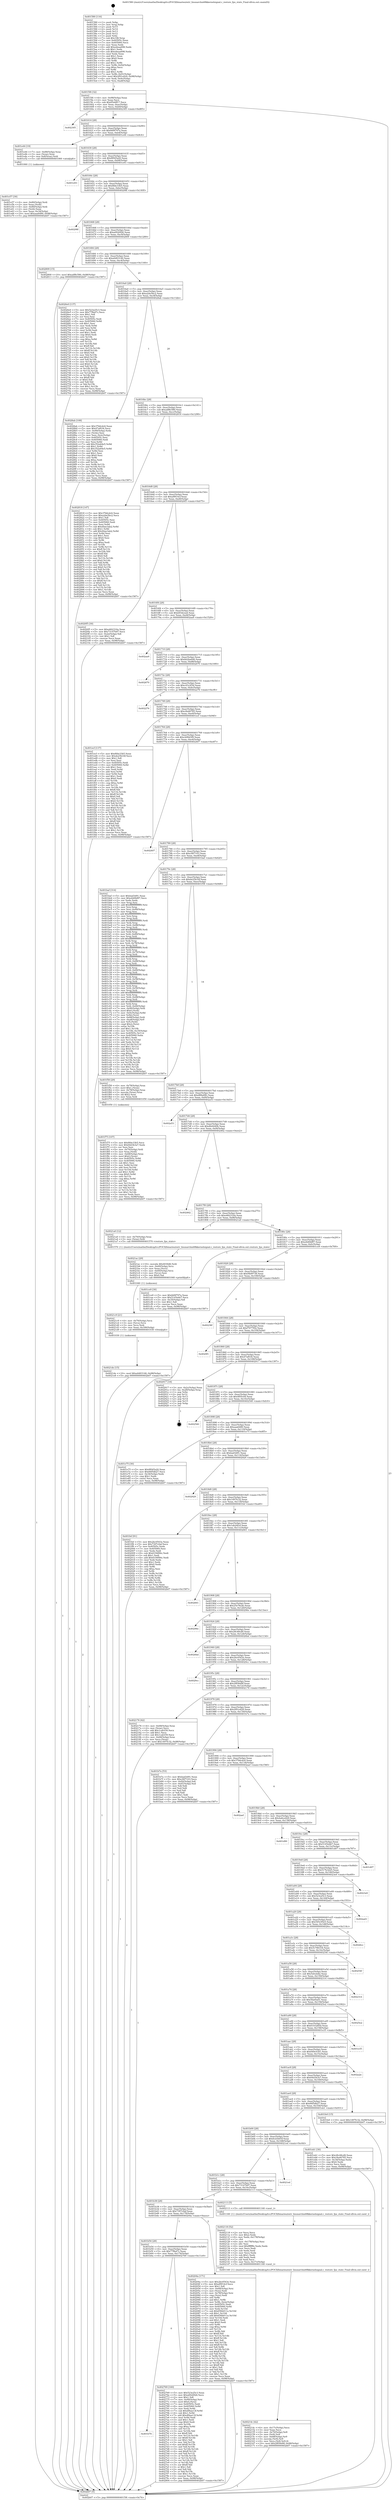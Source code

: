digraph "0x401580" {
  label = "0x401580 (/mnt/c/Users/mathe/Desktop/tcc/POCII/binaries/extr_linuxarchm68kkernelsignal.c_restore_fpu_state_Final-ollvm.out::main(0))"
  labelloc = "t"
  node[shape=record]

  Entry [label="",width=0.3,height=0.3,shape=circle,fillcolor=black,style=filled]
  "0x4015f4" [label="{
     0x4015f4 [32]\l
     | [instrs]\l
     &nbsp;&nbsp;0x4015f4 \<+6\>: mov -0x98(%rbp),%eax\l
     &nbsp;&nbsp;0x4015fa \<+2\>: mov %eax,%ecx\l
     &nbsp;&nbsp;0x4015fc \<+6\>: sub $0x85e6ff17,%ecx\l
     &nbsp;&nbsp;0x401602 \<+6\>: mov %eax,-0xac(%rbp)\l
     &nbsp;&nbsp;0x401608 \<+6\>: mov %ecx,-0xb0(%rbp)\l
     &nbsp;&nbsp;0x40160e \<+6\>: je 0000000000402305 \<main+0xd85\>\l
  }"]
  "0x402305" [label="{
     0x402305\l
  }", style=dashed]
  "0x401614" [label="{
     0x401614 [28]\l
     | [instrs]\l
     &nbsp;&nbsp;0x401614 \<+5\>: jmp 0000000000401619 \<main+0x99\>\l
     &nbsp;&nbsp;0x401619 \<+6\>: mov -0xac(%rbp),%eax\l
     &nbsp;&nbsp;0x40161f \<+5\>: sub $0x8d9f797a,%eax\l
     &nbsp;&nbsp;0x401624 \<+6\>: mov %eax,-0xb4(%rbp)\l
     &nbsp;&nbsp;0x40162a \<+6\>: je 0000000000401e44 \<main+0x8c4\>\l
  }"]
  Exit [label="",width=0.3,height=0.3,shape=circle,fillcolor=black,style=filled,peripheries=2]
  "0x401e44" [label="{
     0x401e44 [19]\l
     | [instrs]\l
     &nbsp;&nbsp;0x401e44 \<+7\>: mov -0x88(%rbp),%rax\l
     &nbsp;&nbsp;0x401e4b \<+3\>: mov (%rax),%rax\l
     &nbsp;&nbsp;0x401e4e \<+4\>: mov 0x8(%rax),%rdi\l
     &nbsp;&nbsp;0x401e52 \<+5\>: call 0000000000401060 \<atoi@plt\>\l
     | [calls]\l
     &nbsp;&nbsp;0x401060 \{1\} (unknown)\l
  }"]
  "0x401630" [label="{
     0x401630 [28]\l
     | [instrs]\l
     &nbsp;&nbsp;0x401630 \<+5\>: jmp 0000000000401635 \<main+0xb5\>\l
     &nbsp;&nbsp;0x401635 \<+6\>: mov -0xac(%rbp),%eax\l
     &nbsp;&nbsp;0x40163b \<+5\>: sub $0x8f045a20,%eax\l
     &nbsp;&nbsp;0x401640 \<+6\>: mov %eax,-0xb8(%rbp)\l
     &nbsp;&nbsp;0x401646 \<+6\>: je 0000000000401e93 \<main+0x913\>\l
  }"]
  "0x401b70" [label="{
     0x401b70\l
  }", style=dashed]
  "0x401e93" [label="{
     0x401e93\l
  }", style=dashed]
  "0x40164c" [label="{
     0x40164c [28]\l
     | [instrs]\l
     &nbsp;&nbsp;0x40164c \<+5\>: jmp 0000000000401651 \<main+0xd1\>\l
     &nbsp;&nbsp;0x401651 \<+6\>: mov -0xac(%rbp),%eax\l
     &nbsp;&nbsp;0x401657 \<+5\>: sub $0x8fde33b5,%eax\l
     &nbsp;&nbsp;0x40165c \<+6\>: mov %eax,-0xbc(%rbp)\l
     &nbsp;&nbsp;0x401662 \<+6\>: je 000000000040298f \<main+0x140f\>\l
  }"]
  "0x402769" [label="{
     0x402769 [160]\l
     | [instrs]\l
     &nbsp;&nbsp;0x402769 \<+5\>: mov $0x523e25c3,%eax\l
     &nbsp;&nbsp;0x40276e \<+5\>: mov $0xa0020f26,%ecx\l
     &nbsp;&nbsp;0x402773 \<+2\>: mov $0x1,%dl\l
     &nbsp;&nbsp;0x402775 \<+7\>: mov -0x90(%rbp),%rsi\l
     &nbsp;&nbsp;0x40277c \<+6\>: movl $0x0,(%rsi)\l
     &nbsp;&nbsp;0x402782 \<+7\>: mov 0x40505c,%edi\l
     &nbsp;&nbsp;0x402789 \<+8\>: mov 0x405060,%r8d\l
     &nbsp;&nbsp;0x402791 \<+3\>: mov %edi,%r9d\l
     &nbsp;&nbsp;0x402794 \<+7\>: sub $0xdf4aa13f,%r9d\l
     &nbsp;&nbsp;0x40279b \<+4\>: sub $0x1,%r9d\l
     &nbsp;&nbsp;0x40279f \<+7\>: add $0xdf4aa13f,%r9d\l
     &nbsp;&nbsp;0x4027a6 \<+4\>: imul %r9d,%edi\l
     &nbsp;&nbsp;0x4027aa \<+3\>: and $0x1,%edi\l
     &nbsp;&nbsp;0x4027ad \<+3\>: cmp $0x0,%edi\l
     &nbsp;&nbsp;0x4027b0 \<+4\>: sete %r10b\l
     &nbsp;&nbsp;0x4027b4 \<+4\>: cmp $0xa,%r8d\l
     &nbsp;&nbsp;0x4027b8 \<+4\>: setl %r11b\l
     &nbsp;&nbsp;0x4027bc \<+3\>: mov %r10b,%bl\l
     &nbsp;&nbsp;0x4027bf \<+3\>: xor $0xff,%bl\l
     &nbsp;&nbsp;0x4027c2 \<+3\>: mov %r11b,%r14b\l
     &nbsp;&nbsp;0x4027c5 \<+4\>: xor $0xff,%r14b\l
     &nbsp;&nbsp;0x4027c9 \<+3\>: xor $0x1,%dl\l
     &nbsp;&nbsp;0x4027cc \<+3\>: mov %bl,%r15b\l
     &nbsp;&nbsp;0x4027cf \<+4\>: and $0xff,%r15b\l
     &nbsp;&nbsp;0x4027d3 \<+3\>: and %dl,%r10b\l
     &nbsp;&nbsp;0x4027d6 \<+3\>: mov %r14b,%r12b\l
     &nbsp;&nbsp;0x4027d9 \<+4\>: and $0xff,%r12b\l
     &nbsp;&nbsp;0x4027dd \<+3\>: and %dl,%r11b\l
     &nbsp;&nbsp;0x4027e0 \<+3\>: or %r10b,%r15b\l
     &nbsp;&nbsp;0x4027e3 \<+3\>: or %r11b,%r12b\l
     &nbsp;&nbsp;0x4027e6 \<+3\>: xor %r12b,%r15b\l
     &nbsp;&nbsp;0x4027e9 \<+3\>: or %r14b,%bl\l
     &nbsp;&nbsp;0x4027ec \<+3\>: xor $0xff,%bl\l
     &nbsp;&nbsp;0x4027ef \<+3\>: or $0x1,%dl\l
     &nbsp;&nbsp;0x4027f2 \<+2\>: and %dl,%bl\l
     &nbsp;&nbsp;0x4027f4 \<+3\>: or %bl,%r15b\l
     &nbsp;&nbsp;0x4027f7 \<+4\>: test $0x1,%r15b\l
     &nbsp;&nbsp;0x4027fb \<+3\>: cmovne %ecx,%eax\l
     &nbsp;&nbsp;0x4027fe \<+6\>: mov %eax,-0x98(%rbp)\l
     &nbsp;&nbsp;0x402804 \<+5\>: jmp 0000000000402b07 \<main+0x1587\>\l
  }"]
  "0x40298f" [label="{
     0x40298f\l
  }", style=dashed]
  "0x401668" [label="{
     0x401668 [28]\l
     | [instrs]\l
     &nbsp;&nbsp;0x401668 \<+5\>: jmp 000000000040166d \<main+0xed\>\l
     &nbsp;&nbsp;0x40166d \<+6\>: mov -0xac(%rbp),%eax\l
     &nbsp;&nbsp;0x401673 \<+5\>: sub $0xa0020f26,%eax\l
     &nbsp;&nbsp;0x401678 \<+6\>: mov %eax,-0xc0(%rbp)\l
     &nbsp;&nbsp;0x40167e \<+6\>: je 0000000000402809 \<main+0x1289\>\l
  }"]
  "0x4021de" [label="{
     0x4021de [15]\l
     | [instrs]\l
     &nbsp;&nbsp;0x4021de \<+10\>: movl $0xa0d03146,-0x98(%rbp)\l
     &nbsp;&nbsp;0x4021e8 \<+5\>: jmp 0000000000402b07 \<main+0x1587\>\l
  }"]
  "0x402809" [label="{
     0x402809 [15]\l
     | [instrs]\l
     &nbsp;&nbsp;0x402809 \<+10\>: movl $0xadf8c580,-0x98(%rbp)\l
     &nbsp;&nbsp;0x402813 \<+5\>: jmp 0000000000402b07 \<main+0x1587\>\l
  }"]
  "0x401684" [label="{
     0x401684 [28]\l
     | [instrs]\l
     &nbsp;&nbsp;0x401684 \<+5\>: jmp 0000000000401689 \<main+0x109\>\l
     &nbsp;&nbsp;0x401689 \<+6\>: mov -0xac(%rbp),%eax\l
     &nbsp;&nbsp;0x40168f \<+5\>: sub $0xa0d03146,%eax\l
     &nbsp;&nbsp;0x401694 \<+6\>: mov %eax,-0xc4(%rbp)\l
     &nbsp;&nbsp;0x40169a \<+6\>: je 00000000004026e0 \<main+0x1160\>\l
  }"]
  "0x4021c9" [label="{
     0x4021c9 [21]\l
     | [instrs]\l
     &nbsp;&nbsp;0x4021c9 \<+4\>: mov -0x70(%rbp),%rcx\l
     &nbsp;&nbsp;0x4021cd \<+3\>: mov (%rcx),%rcx\l
     &nbsp;&nbsp;0x4021d0 \<+3\>: mov %rcx,%rdi\l
     &nbsp;&nbsp;0x4021d3 \<+6\>: mov %eax,-0x180(%rbp)\l
     &nbsp;&nbsp;0x4021d9 \<+5\>: call 0000000000401030 \<free@plt\>\l
     | [calls]\l
     &nbsp;&nbsp;0x401030 \{1\} (unknown)\l
  }"]
  "0x4026e0" [label="{
     0x4026e0 [137]\l
     | [instrs]\l
     &nbsp;&nbsp;0x4026e0 \<+5\>: mov $0x523e25c3,%eax\l
     &nbsp;&nbsp;0x4026e5 \<+5\>: mov $0x77ffa47c,%ecx\l
     &nbsp;&nbsp;0x4026ea \<+2\>: mov $0x1,%dl\l
     &nbsp;&nbsp;0x4026ec \<+2\>: xor %esi,%esi\l
     &nbsp;&nbsp;0x4026ee \<+7\>: mov 0x40505c,%edi\l
     &nbsp;&nbsp;0x4026f5 \<+8\>: mov 0x405060,%r8d\l
     &nbsp;&nbsp;0x4026fd \<+3\>: sub $0x1,%esi\l
     &nbsp;&nbsp;0x402700 \<+3\>: mov %edi,%r9d\l
     &nbsp;&nbsp;0x402703 \<+3\>: add %esi,%r9d\l
     &nbsp;&nbsp;0x402706 \<+4\>: imul %r9d,%edi\l
     &nbsp;&nbsp;0x40270a \<+3\>: and $0x1,%edi\l
     &nbsp;&nbsp;0x40270d \<+3\>: cmp $0x0,%edi\l
     &nbsp;&nbsp;0x402710 \<+4\>: sete %r10b\l
     &nbsp;&nbsp;0x402714 \<+4\>: cmp $0xa,%r8d\l
     &nbsp;&nbsp;0x402718 \<+4\>: setl %r11b\l
     &nbsp;&nbsp;0x40271c \<+3\>: mov %r10b,%bl\l
     &nbsp;&nbsp;0x40271f \<+3\>: xor $0xff,%bl\l
     &nbsp;&nbsp;0x402722 \<+3\>: mov %r11b,%r14b\l
     &nbsp;&nbsp;0x402725 \<+4\>: xor $0xff,%r14b\l
     &nbsp;&nbsp;0x402729 \<+3\>: xor $0x0,%dl\l
     &nbsp;&nbsp;0x40272c \<+3\>: mov %bl,%r15b\l
     &nbsp;&nbsp;0x40272f \<+4\>: and $0x0,%r15b\l
     &nbsp;&nbsp;0x402733 \<+3\>: and %dl,%r10b\l
     &nbsp;&nbsp;0x402736 \<+3\>: mov %r14b,%r12b\l
     &nbsp;&nbsp;0x402739 \<+4\>: and $0x0,%r12b\l
     &nbsp;&nbsp;0x40273d \<+3\>: and %dl,%r11b\l
     &nbsp;&nbsp;0x402740 \<+3\>: or %r10b,%r15b\l
     &nbsp;&nbsp;0x402743 \<+3\>: or %r11b,%r12b\l
     &nbsp;&nbsp;0x402746 \<+3\>: xor %r12b,%r15b\l
     &nbsp;&nbsp;0x402749 \<+3\>: or %r14b,%bl\l
     &nbsp;&nbsp;0x40274c \<+3\>: xor $0xff,%bl\l
     &nbsp;&nbsp;0x40274f \<+3\>: or $0x0,%dl\l
     &nbsp;&nbsp;0x402752 \<+2\>: and %dl,%bl\l
     &nbsp;&nbsp;0x402754 \<+3\>: or %bl,%r15b\l
     &nbsp;&nbsp;0x402757 \<+4\>: test $0x1,%r15b\l
     &nbsp;&nbsp;0x40275b \<+3\>: cmovne %ecx,%eax\l
     &nbsp;&nbsp;0x40275e \<+6\>: mov %eax,-0x98(%rbp)\l
     &nbsp;&nbsp;0x402764 \<+5\>: jmp 0000000000402b07 \<main+0x1587\>\l
  }"]
  "0x4016a0" [label="{
     0x4016a0 [28]\l
     | [instrs]\l
     &nbsp;&nbsp;0x4016a0 \<+5\>: jmp 00000000004016a5 \<main+0x125\>\l
     &nbsp;&nbsp;0x4016a5 \<+6\>: mov -0xac(%rbp),%eax\l
     &nbsp;&nbsp;0x4016ab \<+5\>: sub $0xa2de5bc2,%eax\l
     &nbsp;&nbsp;0x4016b0 \<+6\>: mov %eax,-0xc8(%rbp)\l
     &nbsp;&nbsp;0x4016b6 \<+6\>: je 00000000004028ab \<main+0x132b\>\l
  }"]
  "0x4021ac" [label="{
     0x4021ac [29]\l
     | [instrs]\l
     &nbsp;&nbsp;0x4021ac \<+10\>: movabs $0x4030d6,%rdi\l
     &nbsp;&nbsp;0x4021b6 \<+4\>: mov -0x60(%rbp),%rcx\l
     &nbsp;&nbsp;0x4021ba \<+2\>: mov %eax,(%rcx)\l
     &nbsp;&nbsp;0x4021bc \<+4\>: mov -0x60(%rbp),%rcx\l
     &nbsp;&nbsp;0x4021c0 \<+2\>: mov (%rcx),%esi\l
     &nbsp;&nbsp;0x4021c2 \<+2\>: mov $0x0,%al\l
     &nbsp;&nbsp;0x4021c4 \<+5\>: call 0000000000401040 \<printf@plt\>\l
     | [calls]\l
     &nbsp;&nbsp;0x401040 \{1\} (unknown)\l
  }"]
  "0x4028ab" [label="{
     0x4028ab [108]\l
     | [instrs]\l
     &nbsp;&nbsp;0x4028ab \<+5\>: mov $0x37b6cdc6,%eax\l
     &nbsp;&nbsp;0x4028b0 \<+5\>: mov $0x47af034,%ecx\l
     &nbsp;&nbsp;0x4028b5 \<+7\>: mov -0x90(%rbp),%rdx\l
     &nbsp;&nbsp;0x4028bc \<+2\>: mov (%rdx),%esi\l
     &nbsp;&nbsp;0x4028be \<+3\>: mov %esi,-0x2c(%rbp)\l
     &nbsp;&nbsp;0x4028c1 \<+7\>: mov 0x40505c,%esi\l
     &nbsp;&nbsp;0x4028c8 \<+7\>: mov 0x405060,%edi\l
     &nbsp;&nbsp;0x4028cf \<+3\>: mov %esi,%r8d\l
     &nbsp;&nbsp;0x4028d2 \<+7\>: add $0x352a64e5,%r8d\l
     &nbsp;&nbsp;0x4028d9 \<+4\>: sub $0x1,%r8d\l
     &nbsp;&nbsp;0x4028dd \<+7\>: sub $0x352a64e5,%r8d\l
     &nbsp;&nbsp;0x4028e4 \<+4\>: imul %r8d,%esi\l
     &nbsp;&nbsp;0x4028e8 \<+3\>: and $0x1,%esi\l
     &nbsp;&nbsp;0x4028eb \<+3\>: cmp $0x0,%esi\l
     &nbsp;&nbsp;0x4028ee \<+4\>: sete %r9b\l
     &nbsp;&nbsp;0x4028f2 \<+3\>: cmp $0xa,%edi\l
     &nbsp;&nbsp;0x4028f5 \<+4\>: setl %r10b\l
     &nbsp;&nbsp;0x4028f9 \<+3\>: mov %r9b,%r11b\l
     &nbsp;&nbsp;0x4028fc \<+3\>: and %r10b,%r11b\l
     &nbsp;&nbsp;0x4028ff \<+3\>: xor %r10b,%r9b\l
     &nbsp;&nbsp;0x402902 \<+3\>: or %r9b,%r11b\l
     &nbsp;&nbsp;0x402905 \<+4\>: test $0x1,%r11b\l
     &nbsp;&nbsp;0x402909 \<+3\>: cmovne %ecx,%eax\l
     &nbsp;&nbsp;0x40290c \<+6\>: mov %eax,-0x98(%rbp)\l
     &nbsp;&nbsp;0x402912 \<+5\>: jmp 0000000000402b07 \<main+0x1587\>\l
  }"]
  "0x4016bc" [label="{
     0x4016bc [28]\l
     | [instrs]\l
     &nbsp;&nbsp;0x4016bc \<+5\>: jmp 00000000004016c1 \<main+0x141\>\l
     &nbsp;&nbsp;0x4016c1 \<+6\>: mov -0xac(%rbp),%eax\l
     &nbsp;&nbsp;0x4016c7 \<+5\>: sub $0xadf8c580,%eax\l
     &nbsp;&nbsp;0x4016cc \<+6\>: mov %eax,-0xcc(%rbp)\l
     &nbsp;&nbsp;0x4016d2 \<+6\>: je 0000000000402818 \<main+0x1298\>\l
  }"]
  "0x40214c" [label="{
     0x40214c [42]\l
     | [instrs]\l
     &nbsp;&nbsp;0x40214c \<+6\>: mov -0x17c(%rbp),%ecx\l
     &nbsp;&nbsp;0x402152 \<+3\>: imul %eax,%ecx\l
     &nbsp;&nbsp;0x402155 \<+4\>: mov -0x70(%rbp),%r8\l
     &nbsp;&nbsp;0x402159 \<+3\>: mov (%r8),%r8\l
     &nbsp;&nbsp;0x40215c \<+4\>: mov -0x68(%rbp),%r9\l
     &nbsp;&nbsp;0x402160 \<+3\>: movslq (%r9),%r9\l
     &nbsp;&nbsp;0x402163 \<+4\>: mov %ecx,(%r8,%r9,4)\l
     &nbsp;&nbsp;0x402167 \<+10\>: movl $0x2f856d9f,-0x98(%rbp)\l
     &nbsp;&nbsp;0x402171 \<+5\>: jmp 0000000000402b07 \<main+0x1587\>\l
  }"]
  "0x402818" [label="{
     0x402818 [147]\l
     | [instrs]\l
     &nbsp;&nbsp;0x402818 \<+5\>: mov $0x37b6cdc6,%eax\l
     &nbsp;&nbsp;0x40281d \<+5\>: mov $0xa2de5bc2,%ecx\l
     &nbsp;&nbsp;0x402822 \<+2\>: mov $0x1,%dl\l
     &nbsp;&nbsp;0x402824 \<+7\>: mov 0x40505c,%esi\l
     &nbsp;&nbsp;0x40282b \<+7\>: mov 0x405060,%edi\l
     &nbsp;&nbsp;0x402832 \<+3\>: mov %esi,%r8d\l
     &nbsp;&nbsp;0x402835 \<+7\>: sub $0x44ae3ab2,%r8d\l
     &nbsp;&nbsp;0x40283c \<+4\>: sub $0x1,%r8d\l
     &nbsp;&nbsp;0x402840 \<+7\>: add $0x44ae3ab2,%r8d\l
     &nbsp;&nbsp;0x402847 \<+4\>: imul %r8d,%esi\l
     &nbsp;&nbsp;0x40284b \<+3\>: and $0x1,%esi\l
     &nbsp;&nbsp;0x40284e \<+3\>: cmp $0x0,%esi\l
     &nbsp;&nbsp;0x402851 \<+4\>: sete %r9b\l
     &nbsp;&nbsp;0x402855 \<+3\>: cmp $0xa,%edi\l
     &nbsp;&nbsp;0x402858 \<+4\>: setl %r10b\l
     &nbsp;&nbsp;0x40285c \<+3\>: mov %r9b,%r11b\l
     &nbsp;&nbsp;0x40285f \<+4\>: xor $0xff,%r11b\l
     &nbsp;&nbsp;0x402863 \<+3\>: mov %r10b,%bl\l
     &nbsp;&nbsp;0x402866 \<+3\>: xor $0xff,%bl\l
     &nbsp;&nbsp;0x402869 \<+3\>: xor $0x0,%dl\l
     &nbsp;&nbsp;0x40286c \<+3\>: mov %r11b,%r14b\l
     &nbsp;&nbsp;0x40286f \<+4\>: and $0x0,%r14b\l
     &nbsp;&nbsp;0x402873 \<+3\>: and %dl,%r9b\l
     &nbsp;&nbsp;0x402876 \<+3\>: mov %bl,%r15b\l
     &nbsp;&nbsp;0x402879 \<+4\>: and $0x0,%r15b\l
     &nbsp;&nbsp;0x40287d \<+3\>: and %dl,%r10b\l
     &nbsp;&nbsp;0x402880 \<+3\>: or %r9b,%r14b\l
     &nbsp;&nbsp;0x402883 \<+3\>: or %r10b,%r15b\l
     &nbsp;&nbsp;0x402886 \<+3\>: xor %r15b,%r14b\l
     &nbsp;&nbsp;0x402889 \<+3\>: or %bl,%r11b\l
     &nbsp;&nbsp;0x40288c \<+4\>: xor $0xff,%r11b\l
     &nbsp;&nbsp;0x402890 \<+3\>: or $0x0,%dl\l
     &nbsp;&nbsp;0x402893 \<+3\>: and %dl,%r11b\l
     &nbsp;&nbsp;0x402896 \<+3\>: or %r11b,%r14b\l
     &nbsp;&nbsp;0x402899 \<+4\>: test $0x1,%r14b\l
     &nbsp;&nbsp;0x40289d \<+3\>: cmovne %ecx,%eax\l
     &nbsp;&nbsp;0x4028a0 \<+6\>: mov %eax,-0x98(%rbp)\l
     &nbsp;&nbsp;0x4028a6 \<+5\>: jmp 0000000000402b07 \<main+0x1587\>\l
  }"]
  "0x4016d8" [label="{
     0x4016d8 [28]\l
     | [instrs]\l
     &nbsp;&nbsp;0x4016d8 \<+5\>: jmp 00000000004016dd \<main+0x15d\>\l
     &nbsp;&nbsp;0x4016dd \<+6\>: mov -0xac(%rbp),%eax\l
     &nbsp;&nbsp;0x4016e3 \<+5\>: sub $0xaf9f14cf,%eax\l
     &nbsp;&nbsp;0x4016e8 \<+6\>: mov %eax,-0xd0(%rbp)\l
     &nbsp;&nbsp;0x4016ee \<+6\>: je 00000000004020f5 \<main+0xb75\>\l
  }"]
  "0x402118" [label="{
     0x402118 [52]\l
     | [instrs]\l
     &nbsp;&nbsp;0x402118 \<+2\>: xor %ecx,%ecx\l
     &nbsp;&nbsp;0x40211a \<+5\>: mov $0x2,%edx\l
     &nbsp;&nbsp;0x40211f \<+6\>: mov %edx,-0x178(%rbp)\l
     &nbsp;&nbsp;0x402125 \<+1\>: cltd\l
     &nbsp;&nbsp;0x402126 \<+6\>: mov -0x178(%rbp),%esi\l
     &nbsp;&nbsp;0x40212c \<+2\>: idiv %esi\l
     &nbsp;&nbsp;0x40212e \<+6\>: imul $0xfffffffe,%edx,%edx\l
     &nbsp;&nbsp;0x402134 \<+2\>: mov %ecx,%edi\l
     &nbsp;&nbsp;0x402136 \<+2\>: sub %edx,%edi\l
     &nbsp;&nbsp;0x402138 \<+2\>: mov %ecx,%edx\l
     &nbsp;&nbsp;0x40213a \<+3\>: sub $0x1,%edx\l
     &nbsp;&nbsp;0x40213d \<+2\>: add %edx,%edi\l
     &nbsp;&nbsp;0x40213f \<+2\>: sub %edi,%ecx\l
     &nbsp;&nbsp;0x402141 \<+6\>: mov %ecx,-0x17c(%rbp)\l
     &nbsp;&nbsp;0x402147 \<+5\>: call 0000000000401160 \<next_i\>\l
     | [calls]\l
     &nbsp;&nbsp;0x401160 \{1\} (/mnt/c/Users/mathe/Desktop/tcc/POCII/binaries/extr_linuxarchm68kkernelsignal.c_restore_fpu_state_Final-ollvm.out::next_i)\l
  }"]
  "0x4020f5" [label="{
     0x4020f5 [30]\l
     | [instrs]\l
     &nbsp;&nbsp;0x4020f5 \<+5\>: mov $0xe662316a,%eax\l
     &nbsp;&nbsp;0x4020fa \<+5\>: mov $0x73147b97,%ecx\l
     &nbsp;&nbsp;0x4020ff \<+3\>: mov -0x2e(%rbp),%dl\l
     &nbsp;&nbsp;0x402102 \<+3\>: test $0x1,%dl\l
     &nbsp;&nbsp;0x402105 \<+3\>: cmovne %ecx,%eax\l
     &nbsp;&nbsp;0x402108 \<+6\>: mov %eax,-0x98(%rbp)\l
     &nbsp;&nbsp;0x40210e \<+5\>: jmp 0000000000402b07 \<main+0x1587\>\l
  }"]
  "0x4016f4" [label="{
     0x4016f4 [28]\l
     | [instrs]\l
     &nbsp;&nbsp;0x4016f4 \<+5\>: jmp 00000000004016f9 \<main+0x179\>\l
     &nbsp;&nbsp;0x4016f9 \<+6\>: mov -0xac(%rbp),%eax\l
     &nbsp;&nbsp;0x4016ff \<+5\>: sub $0xb93dcea4,%eax\l
     &nbsp;&nbsp;0x401704 \<+6\>: mov %eax,-0xd4(%rbp)\l
     &nbsp;&nbsp;0x40170a \<+6\>: je 0000000000402aa9 \<main+0x1529\>\l
  }"]
  "0x401b54" [label="{
     0x401b54 [28]\l
     | [instrs]\l
     &nbsp;&nbsp;0x401b54 \<+5\>: jmp 0000000000401b59 \<main+0x5d9\>\l
     &nbsp;&nbsp;0x401b59 \<+6\>: mov -0xac(%rbp),%eax\l
     &nbsp;&nbsp;0x401b5f \<+5\>: sub $0x77ffa47c,%eax\l
     &nbsp;&nbsp;0x401b64 \<+6\>: mov %eax,-0x174(%rbp)\l
     &nbsp;&nbsp;0x401b6a \<+6\>: je 0000000000402769 \<main+0x11e9\>\l
  }"]
  "0x402aa9" [label="{
     0x402aa9\l
  }", style=dashed]
  "0x401710" [label="{
     0x401710 [28]\l
     | [instrs]\l
     &nbsp;&nbsp;0x401710 \<+5\>: jmp 0000000000401715 \<main+0x195\>\l
     &nbsp;&nbsp;0x401715 \<+6\>: mov -0xac(%rbp),%eax\l
     &nbsp;&nbsp;0x40171b \<+5\>: sub $0xbb2ba646,%eax\l
     &nbsp;&nbsp;0x401720 \<+6\>: mov %eax,-0xd8(%rbp)\l
     &nbsp;&nbsp;0x401726 \<+6\>: je 0000000000402670 \<main+0x10f0\>\l
  }"]
  "0x40204a" [label="{
     0x40204a [171]\l
     | [instrs]\l
     &nbsp;&nbsp;0x40204a \<+5\>: mov $0x2bc0543e,%eax\l
     &nbsp;&nbsp;0x40204f \<+5\>: mov $0xaf9f14cf,%ecx\l
     &nbsp;&nbsp;0x402054 \<+2\>: mov $0x1,%dl\l
     &nbsp;&nbsp;0x402056 \<+4\>: mov -0x68(%rbp),%rsi\l
     &nbsp;&nbsp;0x40205a \<+2\>: mov (%rsi),%edi\l
     &nbsp;&nbsp;0x40205c \<+4\>: mov -0x78(%rbp),%rsi\l
     &nbsp;&nbsp;0x402060 \<+2\>: cmp (%rsi),%edi\l
     &nbsp;&nbsp;0x402062 \<+4\>: setl %r8b\l
     &nbsp;&nbsp;0x402066 \<+4\>: and $0x1,%r8b\l
     &nbsp;&nbsp;0x40206a \<+4\>: mov %r8b,-0x2e(%rbp)\l
     &nbsp;&nbsp;0x40206e \<+7\>: mov 0x40505c,%edi\l
     &nbsp;&nbsp;0x402075 \<+8\>: mov 0x405060,%r9d\l
     &nbsp;&nbsp;0x40207d \<+3\>: mov %edi,%r10d\l
     &nbsp;&nbsp;0x402080 \<+7\>: sub $0x656b011e,%r10d\l
     &nbsp;&nbsp;0x402087 \<+4\>: sub $0x1,%r10d\l
     &nbsp;&nbsp;0x40208b \<+7\>: add $0x656b011e,%r10d\l
     &nbsp;&nbsp;0x402092 \<+4\>: imul %r10d,%edi\l
     &nbsp;&nbsp;0x402096 \<+3\>: and $0x1,%edi\l
     &nbsp;&nbsp;0x402099 \<+3\>: cmp $0x0,%edi\l
     &nbsp;&nbsp;0x40209c \<+4\>: sete %r8b\l
     &nbsp;&nbsp;0x4020a0 \<+4\>: cmp $0xa,%r9d\l
     &nbsp;&nbsp;0x4020a4 \<+4\>: setl %r11b\l
     &nbsp;&nbsp;0x4020a8 \<+3\>: mov %r8b,%bl\l
     &nbsp;&nbsp;0x4020ab \<+3\>: xor $0xff,%bl\l
     &nbsp;&nbsp;0x4020ae \<+3\>: mov %r11b,%r14b\l
     &nbsp;&nbsp;0x4020b1 \<+4\>: xor $0xff,%r14b\l
     &nbsp;&nbsp;0x4020b5 \<+3\>: xor $0x1,%dl\l
     &nbsp;&nbsp;0x4020b8 \<+3\>: mov %bl,%r15b\l
     &nbsp;&nbsp;0x4020bb \<+4\>: and $0xff,%r15b\l
     &nbsp;&nbsp;0x4020bf \<+3\>: and %dl,%r8b\l
     &nbsp;&nbsp;0x4020c2 \<+3\>: mov %r14b,%r12b\l
     &nbsp;&nbsp;0x4020c5 \<+4\>: and $0xff,%r12b\l
     &nbsp;&nbsp;0x4020c9 \<+3\>: and %dl,%r11b\l
     &nbsp;&nbsp;0x4020cc \<+3\>: or %r8b,%r15b\l
     &nbsp;&nbsp;0x4020cf \<+3\>: or %r11b,%r12b\l
     &nbsp;&nbsp;0x4020d2 \<+3\>: xor %r12b,%r15b\l
     &nbsp;&nbsp;0x4020d5 \<+3\>: or %r14b,%bl\l
     &nbsp;&nbsp;0x4020d8 \<+3\>: xor $0xff,%bl\l
     &nbsp;&nbsp;0x4020db \<+3\>: or $0x1,%dl\l
     &nbsp;&nbsp;0x4020de \<+2\>: and %dl,%bl\l
     &nbsp;&nbsp;0x4020e0 \<+3\>: or %bl,%r15b\l
     &nbsp;&nbsp;0x4020e3 \<+4\>: test $0x1,%r15b\l
     &nbsp;&nbsp;0x4020e7 \<+3\>: cmovne %ecx,%eax\l
     &nbsp;&nbsp;0x4020ea \<+6\>: mov %eax,-0x98(%rbp)\l
     &nbsp;&nbsp;0x4020f0 \<+5\>: jmp 0000000000402b07 \<main+0x1587\>\l
  }"]
  "0x402670" [label="{
     0x402670\l
  }", style=dashed]
  "0x40172c" [label="{
     0x40172c [28]\l
     | [instrs]\l
     &nbsp;&nbsp;0x40172c \<+5\>: jmp 0000000000401731 \<main+0x1b1\>\l
     &nbsp;&nbsp;0x401731 \<+6\>: mov -0xac(%rbp),%eax\l
     &nbsp;&nbsp;0x401737 \<+5\>: sub $0xc43c2f3d,%eax\l
     &nbsp;&nbsp;0x40173c \<+6\>: mov %eax,-0xdc(%rbp)\l
     &nbsp;&nbsp;0x401742 \<+6\>: je 0000000000402276 \<main+0xcf6\>\l
  }"]
  "0x401b38" [label="{
     0x401b38 [28]\l
     | [instrs]\l
     &nbsp;&nbsp;0x401b38 \<+5\>: jmp 0000000000401b3d \<main+0x5bd\>\l
     &nbsp;&nbsp;0x401b3d \<+6\>: mov -0xac(%rbp),%eax\l
     &nbsp;&nbsp;0x401b43 \<+5\>: sub $0x7397c0af,%eax\l
     &nbsp;&nbsp;0x401b48 \<+6\>: mov %eax,-0x170(%rbp)\l
     &nbsp;&nbsp;0x401b4e \<+6\>: je 000000000040204a \<main+0xaca\>\l
  }"]
  "0x402276" [label="{
     0x402276\l
  }", style=dashed]
  "0x401748" [label="{
     0x401748 [28]\l
     | [instrs]\l
     &nbsp;&nbsp;0x401748 \<+5\>: jmp 000000000040174d \<main+0x1cd\>\l
     &nbsp;&nbsp;0x40174d \<+6\>: mov -0xac(%rbp),%eax\l
     &nbsp;&nbsp;0x401753 \<+5\>: sub $0xc8a46785,%eax\l
     &nbsp;&nbsp;0x401758 \<+6\>: mov %eax,-0xe0(%rbp)\l
     &nbsp;&nbsp;0x40175e \<+6\>: je 0000000000401ecf \<main+0x94f\>\l
  }"]
  "0x402113" [label="{
     0x402113 [5]\l
     | [instrs]\l
     &nbsp;&nbsp;0x402113 \<+5\>: call 0000000000401160 \<next_i\>\l
     | [calls]\l
     &nbsp;&nbsp;0x401160 \{1\} (/mnt/c/Users/mathe/Desktop/tcc/POCII/binaries/extr_linuxarchm68kkernelsignal.c_restore_fpu_state_Final-ollvm.out::next_i)\l
  }"]
  "0x401ecf" [label="{
     0x401ecf [137]\l
     | [instrs]\l
     &nbsp;&nbsp;0x401ecf \<+5\>: mov $0x8fde33b5,%eax\l
     &nbsp;&nbsp;0x401ed4 \<+5\>: mov $0xde25b16f,%ecx\l
     &nbsp;&nbsp;0x401ed9 \<+2\>: mov $0x1,%dl\l
     &nbsp;&nbsp;0x401edb \<+2\>: xor %esi,%esi\l
     &nbsp;&nbsp;0x401edd \<+7\>: mov 0x40505c,%edi\l
     &nbsp;&nbsp;0x401ee4 \<+8\>: mov 0x405060,%r8d\l
     &nbsp;&nbsp;0x401eec \<+3\>: sub $0x1,%esi\l
     &nbsp;&nbsp;0x401eef \<+3\>: mov %edi,%r9d\l
     &nbsp;&nbsp;0x401ef2 \<+3\>: add %esi,%r9d\l
     &nbsp;&nbsp;0x401ef5 \<+4\>: imul %r9d,%edi\l
     &nbsp;&nbsp;0x401ef9 \<+3\>: and $0x1,%edi\l
     &nbsp;&nbsp;0x401efc \<+3\>: cmp $0x0,%edi\l
     &nbsp;&nbsp;0x401eff \<+4\>: sete %r10b\l
     &nbsp;&nbsp;0x401f03 \<+4\>: cmp $0xa,%r8d\l
     &nbsp;&nbsp;0x401f07 \<+4\>: setl %r11b\l
     &nbsp;&nbsp;0x401f0b \<+3\>: mov %r10b,%bl\l
     &nbsp;&nbsp;0x401f0e \<+3\>: xor $0xff,%bl\l
     &nbsp;&nbsp;0x401f11 \<+3\>: mov %r11b,%r14b\l
     &nbsp;&nbsp;0x401f14 \<+4\>: xor $0xff,%r14b\l
     &nbsp;&nbsp;0x401f18 \<+3\>: xor $0x0,%dl\l
     &nbsp;&nbsp;0x401f1b \<+3\>: mov %bl,%r15b\l
     &nbsp;&nbsp;0x401f1e \<+4\>: and $0x0,%r15b\l
     &nbsp;&nbsp;0x401f22 \<+3\>: and %dl,%r10b\l
     &nbsp;&nbsp;0x401f25 \<+3\>: mov %r14b,%r12b\l
     &nbsp;&nbsp;0x401f28 \<+4\>: and $0x0,%r12b\l
     &nbsp;&nbsp;0x401f2c \<+3\>: and %dl,%r11b\l
     &nbsp;&nbsp;0x401f2f \<+3\>: or %r10b,%r15b\l
     &nbsp;&nbsp;0x401f32 \<+3\>: or %r11b,%r12b\l
     &nbsp;&nbsp;0x401f35 \<+3\>: xor %r12b,%r15b\l
     &nbsp;&nbsp;0x401f38 \<+3\>: or %r14b,%bl\l
     &nbsp;&nbsp;0x401f3b \<+3\>: xor $0xff,%bl\l
     &nbsp;&nbsp;0x401f3e \<+3\>: or $0x0,%dl\l
     &nbsp;&nbsp;0x401f41 \<+2\>: and %dl,%bl\l
     &nbsp;&nbsp;0x401f43 \<+3\>: or %bl,%r15b\l
     &nbsp;&nbsp;0x401f46 \<+4\>: test $0x1,%r15b\l
     &nbsp;&nbsp;0x401f4a \<+3\>: cmovne %ecx,%eax\l
     &nbsp;&nbsp;0x401f4d \<+6\>: mov %eax,-0x98(%rbp)\l
     &nbsp;&nbsp;0x401f53 \<+5\>: jmp 0000000000402b07 \<main+0x1587\>\l
  }"]
  "0x401764" [label="{
     0x401764 [28]\l
     | [instrs]\l
     &nbsp;&nbsp;0x401764 \<+5\>: jmp 0000000000401769 \<main+0x1e9\>\l
     &nbsp;&nbsp;0x401769 \<+6\>: mov -0xac(%rbp),%eax\l
     &nbsp;&nbsp;0x40176f \<+5\>: sub $0xcb99d3f9,%eax\l
     &nbsp;&nbsp;0x401774 \<+6\>: mov %eax,-0xe4(%rbp)\l
     &nbsp;&nbsp;0x40177a \<+6\>: je 0000000000402407 \<main+0xe87\>\l
  }"]
  "0x401b1c" [label="{
     0x401b1c [28]\l
     | [instrs]\l
     &nbsp;&nbsp;0x401b1c \<+5\>: jmp 0000000000401b21 \<main+0x5a1\>\l
     &nbsp;&nbsp;0x401b21 \<+6\>: mov -0xac(%rbp),%eax\l
     &nbsp;&nbsp;0x401b27 \<+5\>: sub $0x73147b97,%eax\l
     &nbsp;&nbsp;0x401b2c \<+6\>: mov %eax,-0x16c(%rbp)\l
     &nbsp;&nbsp;0x401b32 \<+6\>: je 0000000000402113 \<main+0xb93\>\l
  }"]
  "0x402407" [label="{
     0x402407\l
  }", style=dashed]
  "0x401780" [label="{
     0x401780 [28]\l
     | [instrs]\l
     &nbsp;&nbsp;0x401780 \<+5\>: jmp 0000000000401785 \<main+0x205\>\l
     &nbsp;&nbsp;0x401785 \<+6\>: mov -0xac(%rbp),%eax\l
     &nbsp;&nbsp;0x40178b \<+5\>: sub $0xcf4f7103,%eax\l
     &nbsp;&nbsp;0x401790 \<+6\>: mov %eax,-0xe8(%rbp)\l
     &nbsp;&nbsp;0x401796 \<+6\>: je 0000000000401baf \<main+0x62f\>\l
  }"]
  "0x4021ed" [label="{
     0x4021ed\l
  }", style=dashed]
  "0x401baf" [label="{
     0x401baf [314]\l
     | [instrs]\l
     &nbsp;&nbsp;0x401baf \<+5\>: mov $0xbad3d91,%eax\l
     &nbsp;&nbsp;0x401bb4 \<+5\>: mov $0xe6d0bf87,%ecx\l
     &nbsp;&nbsp;0x401bb9 \<+2\>: xor %edx,%edx\l
     &nbsp;&nbsp;0x401bbb \<+3\>: mov %rsp,%rsi\l
     &nbsp;&nbsp;0x401bbe \<+4\>: add $0xfffffffffffffff0,%rsi\l
     &nbsp;&nbsp;0x401bc2 \<+3\>: mov %rsi,%rsp\l
     &nbsp;&nbsp;0x401bc5 \<+7\>: mov %rsi,-0x90(%rbp)\l
     &nbsp;&nbsp;0x401bcc \<+3\>: mov %rsp,%rsi\l
     &nbsp;&nbsp;0x401bcf \<+4\>: add $0xfffffffffffffff0,%rsi\l
     &nbsp;&nbsp;0x401bd3 \<+3\>: mov %rsi,%rsp\l
     &nbsp;&nbsp;0x401bd6 \<+3\>: mov %rsp,%rdi\l
     &nbsp;&nbsp;0x401bd9 \<+4\>: add $0xfffffffffffffff0,%rdi\l
     &nbsp;&nbsp;0x401bdd \<+3\>: mov %rdi,%rsp\l
     &nbsp;&nbsp;0x401be0 \<+7\>: mov %rdi,-0x88(%rbp)\l
     &nbsp;&nbsp;0x401be7 \<+3\>: mov %rsp,%rdi\l
     &nbsp;&nbsp;0x401bea \<+4\>: add $0xfffffffffffffff0,%rdi\l
     &nbsp;&nbsp;0x401bee \<+3\>: mov %rdi,%rsp\l
     &nbsp;&nbsp;0x401bf1 \<+4\>: mov %rdi,-0x80(%rbp)\l
     &nbsp;&nbsp;0x401bf5 \<+3\>: mov %rsp,%rdi\l
     &nbsp;&nbsp;0x401bf8 \<+4\>: add $0xfffffffffffffff0,%rdi\l
     &nbsp;&nbsp;0x401bfc \<+3\>: mov %rdi,%rsp\l
     &nbsp;&nbsp;0x401bff \<+4\>: mov %rdi,-0x78(%rbp)\l
     &nbsp;&nbsp;0x401c03 \<+3\>: mov %rsp,%rdi\l
     &nbsp;&nbsp;0x401c06 \<+4\>: add $0xfffffffffffffff0,%rdi\l
     &nbsp;&nbsp;0x401c0a \<+3\>: mov %rdi,%rsp\l
     &nbsp;&nbsp;0x401c0d \<+4\>: mov %rdi,-0x70(%rbp)\l
     &nbsp;&nbsp;0x401c11 \<+3\>: mov %rsp,%rdi\l
     &nbsp;&nbsp;0x401c14 \<+4\>: add $0xfffffffffffffff0,%rdi\l
     &nbsp;&nbsp;0x401c18 \<+3\>: mov %rdi,%rsp\l
     &nbsp;&nbsp;0x401c1b \<+4\>: mov %rdi,-0x68(%rbp)\l
     &nbsp;&nbsp;0x401c1f \<+3\>: mov %rsp,%rdi\l
     &nbsp;&nbsp;0x401c22 \<+4\>: add $0xfffffffffffffff0,%rdi\l
     &nbsp;&nbsp;0x401c26 \<+3\>: mov %rdi,%rsp\l
     &nbsp;&nbsp;0x401c29 \<+4\>: mov %rdi,-0x60(%rbp)\l
     &nbsp;&nbsp;0x401c2d \<+3\>: mov %rsp,%rdi\l
     &nbsp;&nbsp;0x401c30 \<+4\>: add $0xfffffffffffffff0,%rdi\l
     &nbsp;&nbsp;0x401c34 \<+3\>: mov %rdi,%rsp\l
     &nbsp;&nbsp;0x401c37 \<+4\>: mov %rdi,-0x58(%rbp)\l
     &nbsp;&nbsp;0x401c3b \<+3\>: mov %rsp,%rdi\l
     &nbsp;&nbsp;0x401c3e \<+4\>: add $0xfffffffffffffff0,%rdi\l
     &nbsp;&nbsp;0x401c42 \<+3\>: mov %rdi,%rsp\l
     &nbsp;&nbsp;0x401c45 \<+4\>: mov %rdi,-0x50(%rbp)\l
     &nbsp;&nbsp;0x401c49 \<+3\>: mov %rsp,%rdi\l
     &nbsp;&nbsp;0x401c4c \<+4\>: add $0xfffffffffffffff0,%rdi\l
     &nbsp;&nbsp;0x401c50 \<+3\>: mov %rdi,%rsp\l
     &nbsp;&nbsp;0x401c53 \<+4\>: mov %rdi,-0x48(%rbp)\l
     &nbsp;&nbsp;0x401c57 \<+3\>: mov %rsp,%rdi\l
     &nbsp;&nbsp;0x401c5a \<+4\>: add $0xfffffffffffffff0,%rdi\l
     &nbsp;&nbsp;0x401c5e \<+3\>: mov %rdi,%rsp\l
     &nbsp;&nbsp;0x401c61 \<+4\>: mov %rdi,-0x40(%rbp)\l
     &nbsp;&nbsp;0x401c65 \<+7\>: mov -0x90(%rbp),%rdi\l
     &nbsp;&nbsp;0x401c6c \<+6\>: movl $0x0,(%rdi)\l
     &nbsp;&nbsp;0x401c72 \<+7\>: mov -0x9c(%rbp),%r8d\l
     &nbsp;&nbsp;0x401c79 \<+3\>: mov %r8d,(%rsi)\l
     &nbsp;&nbsp;0x401c7c \<+7\>: mov -0x88(%rbp),%rdi\l
     &nbsp;&nbsp;0x401c83 \<+7\>: mov -0xa8(%rbp),%r9\l
     &nbsp;&nbsp;0x401c8a \<+3\>: mov %r9,(%rdi)\l
     &nbsp;&nbsp;0x401c8d \<+3\>: cmpl $0x2,(%rsi)\l
     &nbsp;&nbsp;0x401c90 \<+4\>: setne %r10b\l
     &nbsp;&nbsp;0x401c94 \<+4\>: and $0x1,%r10b\l
     &nbsp;&nbsp;0x401c98 \<+4\>: mov %r10b,-0x35(%rbp)\l
     &nbsp;&nbsp;0x401c9c \<+8\>: mov 0x40505c,%r11d\l
     &nbsp;&nbsp;0x401ca4 \<+7\>: mov 0x405060,%ebx\l
     &nbsp;&nbsp;0x401cab \<+3\>: sub $0x1,%edx\l
     &nbsp;&nbsp;0x401cae \<+3\>: mov %r11d,%r14d\l
     &nbsp;&nbsp;0x401cb1 \<+3\>: add %edx,%r14d\l
     &nbsp;&nbsp;0x401cb4 \<+4\>: imul %r14d,%r11d\l
     &nbsp;&nbsp;0x401cb8 \<+4\>: and $0x1,%r11d\l
     &nbsp;&nbsp;0x401cbc \<+4\>: cmp $0x0,%r11d\l
     &nbsp;&nbsp;0x401cc0 \<+4\>: sete %r10b\l
     &nbsp;&nbsp;0x401cc4 \<+3\>: cmp $0xa,%ebx\l
     &nbsp;&nbsp;0x401cc7 \<+4\>: setl %r15b\l
     &nbsp;&nbsp;0x401ccb \<+3\>: mov %r10b,%r12b\l
     &nbsp;&nbsp;0x401cce \<+3\>: and %r15b,%r12b\l
     &nbsp;&nbsp;0x401cd1 \<+3\>: xor %r15b,%r10b\l
     &nbsp;&nbsp;0x401cd4 \<+3\>: or %r10b,%r12b\l
     &nbsp;&nbsp;0x401cd7 \<+4\>: test $0x1,%r12b\l
     &nbsp;&nbsp;0x401cdb \<+3\>: cmovne %ecx,%eax\l
     &nbsp;&nbsp;0x401cde \<+6\>: mov %eax,-0x98(%rbp)\l
     &nbsp;&nbsp;0x401ce4 \<+5\>: jmp 0000000000402b07 \<main+0x1587\>\l
  }"]
  "0x40179c" [label="{
     0x40179c [28]\l
     | [instrs]\l
     &nbsp;&nbsp;0x40179c \<+5\>: jmp 00000000004017a1 \<main+0x221\>\l
     &nbsp;&nbsp;0x4017a1 \<+6\>: mov -0xac(%rbp),%eax\l
     &nbsp;&nbsp;0x4017a7 \<+5\>: sub $0xde25b16f,%eax\l
     &nbsp;&nbsp;0x4017ac \<+6\>: mov %eax,-0xec(%rbp)\l
     &nbsp;&nbsp;0x4017b2 \<+6\>: je 0000000000401f58 \<main+0x9d8\>\l
  }"]
  "0x401f75" [label="{
     0x401f75 [107]\l
     | [instrs]\l
     &nbsp;&nbsp;0x401f75 \<+5\>: mov $0x8fde33b5,%ecx\l
     &nbsp;&nbsp;0x401f7a \<+5\>: mov $0x64d3b3a7,%edx\l
     &nbsp;&nbsp;0x401f7f \<+2\>: xor %esi,%esi\l
     &nbsp;&nbsp;0x401f81 \<+4\>: mov -0x70(%rbp),%rdi\l
     &nbsp;&nbsp;0x401f85 \<+3\>: mov %rax,(%rdi)\l
     &nbsp;&nbsp;0x401f88 \<+4\>: mov -0x68(%rbp),%rax\l
     &nbsp;&nbsp;0x401f8c \<+6\>: movl $0x0,(%rax)\l
     &nbsp;&nbsp;0x401f92 \<+8\>: mov 0x40505c,%r8d\l
     &nbsp;&nbsp;0x401f9a \<+8\>: mov 0x405060,%r9d\l
     &nbsp;&nbsp;0x401fa2 \<+3\>: sub $0x1,%esi\l
     &nbsp;&nbsp;0x401fa5 \<+3\>: mov %r8d,%r10d\l
     &nbsp;&nbsp;0x401fa8 \<+3\>: add %esi,%r10d\l
     &nbsp;&nbsp;0x401fab \<+4\>: imul %r10d,%r8d\l
     &nbsp;&nbsp;0x401faf \<+4\>: and $0x1,%r8d\l
     &nbsp;&nbsp;0x401fb3 \<+4\>: cmp $0x0,%r8d\l
     &nbsp;&nbsp;0x401fb7 \<+4\>: sete %r11b\l
     &nbsp;&nbsp;0x401fbb \<+4\>: cmp $0xa,%r9d\l
     &nbsp;&nbsp;0x401fbf \<+3\>: setl %bl\l
     &nbsp;&nbsp;0x401fc2 \<+3\>: mov %r11b,%r14b\l
     &nbsp;&nbsp;0x401fc5 \<+3\>: and %bl,%r14b\l
     &nbsp;&nbsp;0x401fc8 \<+3\>: xor %bl,%r11b\l
     &nbsp;&nbsp;0x401fcb \<+3\>: or %r11b,%r14b\l
     &nbsp;&nbsp;0x401fce \<+4\>: test $0x1,%r14b\l
     &nbsp;&nbsp;0x401fd2 \<+3\>: cmovne %edx,%ecx\l
     &nbsp;&nbsp;0x401fd5 \<+6\>: mov %ecx,-0x98(%rbp)\l
     &nbsp;&nbsp;0x401fdb \<+5\>: jmp 0000000000402b07 \<main+0x1587\>\l
  }"]
  "0x401f58" [label="{
     0x401f58 [29]\l
     | [instrs]\l
     &nbsp;&nbsp;0x401f58 \<+4\>: mov -0x78(%rbp),%rax\l
     &nbsp;&nbsp;0x401f5c \<+6\>: movl $0x1,(%rax)\l
     &nbsp;&nbsp;0x401f62 \<+4\>: mov -0x78(%rbp),%rax\l
     &nbsp;&nbsp;0x401f66 \<+3\>: movslq (%rax),%rax\l
     &nbsp;&nbsp;0x401f69 \<+4\>: shl $0x2,%rax\l
     &nbsp;&nbsp;0x401f6d \<+3\>: mov %rax,%rdi\l
     &nbsp;&nbsp;0x401f70 \<+5\>: call 0000000000401050 \<malloc@plt\>\l
     | [calls]\l
     &nbsp;&nbsp;0x401050 \{1\} (unknown)\l
  }"]
  "0x4017b8" [label="{
     0x4017b8 [28]\l
     | [instrs]\l
     &nbsp;&nbsp;0x4017b8 \<+5\>: jmp 00000000004017bd \<main+0x23d\>\l
     &nbsp;&nbsp;0x4017bd \<+6\>: mov -0xac(%rbp),%eax\l
     &nbsp;&nbsp;0x4017c3 \<+5\>: sub $0xdf6bd9fc,%eax\l
     &nbsp;&nbsp;0x4017c8 \<+6\>: mov %eax,-0xf0(%rbp)\l
     &nbsp;&nbsp;0x4017ce \<+6\>: je 0000000000402a53 \<main+0x14d3\>\l
  }"]
  "0x401b00" [label="{
     0x401b00 [28]\l
     | [instrs]\l
     &nbsp;&nbsp;0x401b00 \<+5\>: jmp 0000000000401b05 \<main+0x585\>\l
     &nbsp;&nbsp;0x401b05 \<+6\>: mov -0xac(%rbp),%eax\l
     &nbsp;&nbsp;0x401b0b \<+5\>: sub $0x6cd3b93f,%eax\l
     &nbsp;&nbsp;0x401b10 \<+6\>: mov %eax,-0x168(%rbp)\l
     &nbsp;&nbsp;0x401b16 \<+6\>: je 00000000004021ed \<main+0xc6d\>\l
  }"]
  "0x402a53" [label="{
     0x402a53\l
  }", style=dashed]
  "0x4017d4" [label="{
     0x4017d4 [28]\l
     | [instrs]\l
     &nbsp;&nbsp;0x4017d4 \<+5\>: jmp 00000000004017d9 \<main+0x259\>\l
     &nbsp;&nbsp;0x4017d9 \<+6\>: mov -0xac(%rbp),%eax\l
     &nbsp;&nbsp;0x4017df \<+5\>: sub $0xdfe6440b,%eax\l
     &nbsp;&nbsp;0x4017e4 \<+6\>: mov %eax,-0xf4(%rbp)\l
     &nbsp;&nbsp;0x4017ea \<+6\>: je 0000000000402462 \<main+0xee2\>\l
  }"]
  "0x401eb1" [label="{
     0x401eb1 [30]\l
     | [instrs]\l
     &nbsp;&nbsp;0x401eb1 \<+5\>: mov $0x28c48cd9,%eax\l
     &nbsp;&nbsp;0x401eb6 \<+5\>: mov $0xc8a46785,%ecx\l
     &nbsp;&nbsp;0x401ebb \<+3\>: mov -0x34(%rbp),%edx\l
     &nbsp;&nbsp;0x401ebe \<+3\>: cmp $0x0,%edx\l
     &nbsp;&nbsp;0x401ec1 \<+3\>: cmove %ecx,%eax\l
     &nbsp;&nbsp;0x401ec4 \<+6\>: mov %eax,-0x98(%rbp)\l
     &nbsp;&nbsp;0x401eca \<+5\>: jmp 0000000000402b07 \<main+0x1587\>\l
  }"]
  "0x402462" [label="{
     0x402462\l
  }", style=dashed]
  "0x4017f0" [label="{
     0x4017f0 [28]\l
     | [instrs]\l
     &nbsp;&nbsp;0x4017f0 \<+5\>: jmp 00000000004017f5 \<main+0x275\>\l
     &nbsp;&nbsp;0x4017f5 \<+6\>: mov -0xac(%rbp),%eax\l
     &nbsp;&nbsp;0x4017fb \<+5\>: sub $0xe662316a,%eax\l
     &nbsp;&nbsp;0x401800 \<+6\>: mov %eax,-0xf8(%rbp)\l
     &nbsp;&nbsp;0x401806 \<+6\>: je 00000000004021a0 \<main+0xc20\>\l
  }"]
  "0x401ae4" [label="{
     0x401ae4 [28]\l
     | [instrs]\l
     &nbsp;&nbsp;0x401ae4 \<+5\>: jmp 0000000000401ae9 \<main+0x569\>\l
     &nbsp;&nbsp;0x401ae9 \<+6\>: mov -0xac(%rbp),%eax\l
     &nbsp;&nbsp;0x401aef \<+5\>: sub $0x66f5db27,%eax\l
     &nbsp;&nbsp;0x401af4 \<+6\>: mov %eax,-0x164(%rbp)\l
     &nbsp;&nbsp;0x401afa \<+6\>: je 0000000000401eb1 \<main+0x931\>\l
  }"]
  "0x4021a0" [label="{
     0x4021a0 [12]\l
     | [instrs]\l
     &nbsp;&nbsp;0x4021a0 \<+4\>: mov -0x70(%rbp),%rax\l
     &nbsp;&nbsp;0x4021a4 \<+3\>: mov (%rax),%rdi\l
     &nbsp;&nbsp;0x4021a7 \<+5\>: call 0000000000401570 \<restore_fpu_state\>\l
     | [calls]\l
     &nbsp;&nbsp;0x401570 \{1\} (/mnt/c/Users/mathe/Desktop/tcc/POCII/binaries/extr_linuxarchm68kkernelsignal.c_restore_fpu_state_Final-ollvm.out::restore_fpu_state)\l
  }"]
  "0x40180c" [label="{
     0x40180c [28]\l
     | [instrs]\l
     &nbsp;&nbsp;0x40180c \<+5\>: jmp 0000000000401811 \<main+0x291\>\l
     &nbsp;&nbsp;0x401811 \<+6\>: mov -0xac(%rbp),%eax\l
     &nbsp;&nbsp;0x401817 \<+5\>: sub $0xe6d0bf87,%eax\l
     &nbsp;&nbsp;0x40181c \<+6\>: mov %eax,-0xfc(%rbp)\l
     &nbsp;&nbsp;0x401822 \<+6\>: je 0000000000401ce9 \<main+0x769\>\l
  }"]
  "0x401fe0" [label="{
     0x401fe0 [15]\l
     | [instrs]\l
     &nbsp;&nbsp;0x401fe0 \<+10\>: movl $0x1497fc32,-0x98(%rbp)\l
     &nbsp;&nbsp;0x401fea \<+5\>: jmp 0000000000402b07 \<main+0x1587\>\l
  }"]
  "0x401ce9" [label="{
     0x401ce9 [30]\l
     | [instrs]\l
     &nbsp;&nbsp;0x401ce9 \<+5\>: mov $0x8d9f797a,%eax\l
     &nbsp;&nbsp;0x401cee \<+5\>: mov $0x5145ebb7,%ecx\l
     &nbsp;&nbsp;0x401cf3 \<+3\>: mov -0x35(%rbp),%dl\l
     &nbsp;&nbsp;0x401cf6 \<+3\>: test $0x1,%dl\l
     &nbsp;&nbsp;0x401cf9 \<+3\>: cmovne %ecx,%eax\l
     &nbsp;&nbsp;0x401cfc \<+6\>: mov %eax,-0x98(%rbp)\l
     &nbsp;&nbsp;0x401d02 \<+5\>: jmp 0000000000402b07 \<main+0x1587\>\l
  }"]
  "0x401828" [label="{
     0x401828 [28]\l
     | [instrs]\l
     &nbsp;&nbsp;0x401828 \<+5\>: jmp 000000000040182d \<main+0x2ad\>\l
     &nbsp;&nbsp;0x40182d \<+6\>: mov -0xac(%rbp),%eax\l
     &nbsp;&nbsp;0x401833 \<+5\>: sub $0xf4bf9738,%eax\l
     &nbsp;&nbsp;0x401838 \<+6\>: mov %eax,-0x100(%rbp)\l
     &nbsp;&nbsp;0x40183e \<+6\>: je 000000000040236f \<main+0xdef\>\l
  }"]
  "0x401ac8" [label="{
     0x401ac8 [28]\l
     | [instrs]\l
     &nbsp;&nbsp;0x401ac8 \<+5\>: jmp 0000000000401acd \<main+0x54d\>\l
     &nbsp;&nbsp;0x401acd \<+6\>: mov -0xac(%rbp),%eax\l
     &nbsp;&nbsp;0x401ad3 \<+5\>: sub $0x64d3b3a7,%eax\l
     &nbsp;&nbsp;0x401ad8 \<+6\>: mov %eax,-0x160(%rbp)\l
     &nbsp;&nbsp;0x401ade \<+6\>: je 0000000000401fe0 \<main+0xa60\>\l
  }"]
  "0x40236f" [label="{
     0x40236f\l
  }", style=dashed]
  "0x401844" [label="{
     0x401844 [28]\l
     | [instrs]\l
     &nbsp;&nbsp;0x401844 \<+5\>: jmp 0000000000401849 \<main+0x2c9\>\l
     &nbsp;&nbsp;0x401849 \<+6\>: mov -0xac(%rbp),%eax\l
     &nbsp;&nbsp;0x40184f \<+5\>: sub $0xf7677f02,%eax\l
     &nbsp;&nbsp;0x401854 \<+6\>: mov %eax,-0x104(%rbp)\l
     &nbsp;&nbsp;0x40185a \<+6\>: je 00000000004029f1 \<main+0x1471\>\l
  }"]
  "0x402a2e" [label="{
     0x402a2e\l
  }", style=dashed]
  "0x4029f1" [label="{
     0x4029f1\l
  }", style=dashed]
  "0x401860" [label="{
     0x401860 [28]\l
     | [instrs]\l
     &nbsp;&nbsp;0x401860 \<+5\>: jmp 0000000000401865 \<main+0x2e5\>\l
     &nbsp;&nbsp;0x401865 \<+6\>: mov -0xac(%rbp),%eax\l
     &nbsp;&nbsp;0x40186b \<+5\>: sub $0x47af034,%eax\l
     &nbsp;&nbsp;0x401870 \<+6\>: mov %eax,-0x108(%rbp)\l
     &nbsp;&nbsp;0x401876 \<+6\>: je 0000000000402917 \<main+0x1397\>\l
  }"]
  "0x401aac" [label="{
     0x401aac [28]\l
     | [instrs]\l
     &nbsp;&nbsp;0x401aac \<+5\>: jmp 0000000000401ab1 \<main+0x531\>\l
     &nbsp;&nbsp;0x401ab1 \<+6\>: mov -0xac(%rbp),%eax\l
     &nbsp;&nbsp;0x401ab7 \<+5\>: sub $0x649c0341,%eax\l
     &nbsp;&nbsp;0x401abc \<+6\>: mov %eax,-0x15c(%rbp)\l
     &nbsp;&nbsp;0x401ac2 \<+6\>: je 0000000000402a2e \<main+0x14ae\>\l
  }"]
  "0x402917" [label="{
     0x402917 [18]\l
     | [instrs]\l
     &nbsp;&nbsp;0x402917 \<+3\>: mov -0x2c(%rbp),%eax\l
     &nbsp;&nbsp;0x40291a \<+4\>: lea -0x28(%rbp),%rsp\l
     &nbsp;&nbsp;0x40291e \<+1\>: pop %rbx\l
     &nbsp;&nbsp;0x40291f \<+2\>: pop %r12\l
     &nbsp;&nbsp;0x402921 \<+2\>: pop %r13\l
     &nbsp;&nbsp;0x402923 \<+2\>: pop %r14\l
     &nbsp;&nbsp;0x402925 \<+2\>: pop %r15\l
     &nbsp;&nbsp;0x402927 \<+1\>: pop %rbp\l
     &nbsp;&nbsp;0x402928 \<+1\>: ret\l
  }"]
  "0x40187c" [label="{
     0x40187c [28]\l
     | [instrs]\l
     &nbsp;&nbsp;0x40187c \<+5\>: jmp 0000000000401881 \<main+0x301\>\l
     &nbsp;&nbsp;0x401881 \<+6\>: mov -0xac(%rbp),%eax\l
     &nbsp;&nbsp;0x401887 \<+5\>: sub $0x4f05c04,%eax\l
     &nbsp;&nbsp;0x40188c \<+6\>: mov %eax,-0x10c(%rbp)\l
     &nbsp;&nbsp;0x401892 \<+6\>: je 0000000000402540 \<main+0xfc0\>\l
  }"]
  "0x401e35" [label="{
     0x401e35\l
  }", style=dashed]
  "0x402540" [label="{
     0x402540\l
  }", style=dashed]
  "0x401898" [label="{
     0x401898 [28]\l
     | [instrs]\l
     &nbsp;&nbsp;0x401898 \<+5\>: jmp 000000000040189d \<main+0x31d\>\l
     &nbsp;&nbsp;0x40189d \<+6\>: mov -0xac(%rbp),%eax\l
     &nbsp;&nbsp;0x4018a3 \<+5\>: sub $0xaaa6480,%eax\l
     &nbsp;&nbsp;0x4018a8 \<+6\>: mov %eax,-0x110(%rbp)\l
     &nbsp;&nbsp;0x4018ae \<+6\>: je 0000000000401e75 \<main+0x8f5\>\l
  }"]
  "0x401a90" [label="{
     0x401a90 [28]\l
     | [instrs]\l
     &nbsp;&nbsp;0x401a90 \<+5\>: jmp 0000000000401a95 \<main+0x515\>\l
     &nbsp;&nbsp;0x401a95 \<+6\>: mov -0xac(%rbp),%eax\l
     &nbsp;&nbsp;0x401a9b \<+5\>: sub $0x6103285d,%eax\l
     &nbsp;&nbsp;0x401aa0 \<+6\>: mov %eax,-0x158(%rbp)\l
     &nbsp;&nbsp;0x401aa6 \<+6\>: je 0000000000401e35 \<main+0x8b5\>\l
  }"]
  "0x401e75" [label="{
     0x401e75 [30]\l
     | [instrs]\l
     &nbsp;&nbsp;0x401e75 \<+5\>: mov $0x8f045a20,%eax\l
     &nbsp;&nbsp;0x401e7a \<+5\>: mov $0x66f5db27,%ecx\l
     &nbsp;&nbsp;0x401e7f \<+3\>: mov -0x34(%rbp),%edx\l
     &nbsp;&nbsp;0x401e82 \<+3\>: cmp $0x1,%edx\l
     &nbsp;&nbsp;0x401e85 \<+3\>: cmovl %ecx,%eax\l
     &nbsp;&nbsp;0x401e88 \<+6\>: mov %eax,-0x98(%rbp)\l
     &nbsp;&nbsp;0x401e8e \<+5\>: jmp 0000000000402b07 \<main+0x1587\>\l
  }"]
  "0x4018b4" [label="{
     0x4018b4 [28]\l
     | [instrs]\l
     &nbsp;&nbsp;0x4018b4 \<+5\>: jmp 00000000004018b9 \<main+0x339\>\l
     &nbsp;&nbsp;0x4018b9 \<+6\>: mov -0xac(%rbp),%eax\l
     &nbsp;&nbsp;0x4018bf \<+5\>: sub $0xbad3d91,%eax\l
     &nbsp;&nbsp;0x4018c4 \<+6\>: mov %eax,-0x114(%rbp)\l
     &nbsp;&nbsp;0x4018ca \<+6\>: je 0000000000402929 \<main+0x13a9\>\l
  }"]
  "0x4025e2" [label="{
     0x4025e2\l
  }", style=dashed]
  "0x402929" [label="{
     0x402929\l
  }", style=dashed]
  "0x4018d0" [label="{
     0x4018d0 [28]\l
     | [instrs]\l
     &nbsp;&nbsp;0x4018d0 \<+5\>: jmp 00000000004018d5 \<main+0x355\>\l
     &nbsp;&nbsp;0x4018d5 \<+6\>: mov -0xac(%rbp),%eax\l
     &nbsp;&nbsp;0x4018db \<+5\>: sub $0x1497fc32,%eax\l
     &nbsp;&nbsp;0x4018e0 \<+6\>: mov %eax,-0x118(%rbp)\l
     &nbsp;&nbsp;0x4018e6 \<+6\>: je 0000000000401fef \<main+0xa6f\>\l
  }"]
  "0x401a74" [label="{
     0x401a74 [28]\l
     | [instrs]\l
     &nbsp;&nbsp;0x401a74 \<+5\>: jmp 0000000000401a79 \<main+0x4f9\>\l
     &nbsp;&nbsp;0x401a79 \<+6\>: mov -0xac(%rbp),%eax\l
     &nbsp;&nbsp;0x401a7f \<+5\>: sub $0x5fad5a01,%eax\l
     &nbsp;&nbsp;0x401a84 \<+6\>: mov %eax,-0x154(%rbp)\l
     &nbsp;&nbsp;0x401a8a \<+6\>: je 00000000004025e2 \<main+0x1062\>\l
  }"]
  "0x401fef" [label="{
     0x401fef [91]\l
     | [instrs]\l
     &nbsp;&nbsp;0x401fef \<+5\>: mov $0x2bc0543e,%eax\l
     &nbsp;&nbsp;0x401ff4 \<+5\>: mov $0x7397c0af,%ecx\l
     &nbsp;&nbsp;0x401ff9 \<+7\>: mov 0x40505c,%edx\l
     &nbsp;&nbsp;0x402000 \<+7\>: mov 0x405060,%esi\l
     &nbsp;&nbsp;0x402007 \<+2\>: mov %edx,%edi\l
     &nbsp;&nbsp;0x402009 \<+6\>: sub $0x6194f84c,%edi\l
     &nbsp;&nbsp;0x40200f \<+3\>: sub $0x1,%edi\l
     &nbsp;&nbsp;0x402012 \<+6\>: add $0x6194f84c,%edi\l
     &nbsp;&nbsp;0x402018 \<+3\>: imul %edi,%edx\l
     &nbsp;&nbsp;0x40201b \<+3\>: and $0x1,%edx\l
     &nbsp;&nbsp;0x40201e \<+3\>: cmp $0x0,%edx\l
     &nbsp;&nbsp;0x402021 \<+4\>: sete %r8b\l
     &nbsp;&nbsp;0x402025 \<+3\>: cmp $0xa,%esi\l
     &nbsp;&nbsp;0x402028 \<+4\>: setl %r9b\l
     &nbsp;&nbsp;0x40202c \<+3\>: mov %r8b,%r10b\l
     &nbsp;&nbsp;0x40202f \<+3\>: and %r9b,%r10b\l
     &nbsp;&nbsp;0x402032 \<+3\>: xor %r9b,%r8b\l
     &nbsp;&nbsp;0x402035 \<+3\>: or %r8b,%r10b\l
     &nbsp;&nbsp;0x402038 \<+4\>: test $0x1,%r10b\l
     &nbsp;&nbsp;0x40203c \<+3\>: cmovne %ecx,%eax\l
     &nbsp;&nbsp;0x40203f \<+6\>: mov %eax,-0x98(%rbp)\l
     &nbsp;&nbsp;0x402045 \<+5\>: jmp 0000000000402b07 \<main+0x1587\>\l
  }"]
  "0x4018ec" [label="{
     0x4018ec [28]\l
     | [instrs]\l
     &nbsp;&nbsp;0x4018ec \<+5\>: jmp 00000000004018f1 \<main+0x371\>\l
     &nbsp;&nbsp;0x4018f1 \<+6\>: mov -0xac(%rbp),%eax\l
     &nbsp;&nbsp;0x4018f7 \<+5\>: sub $0x1ab24fcd,%eax\l
     &nbsp;&nbsp;0x4018fc \<+6\>: mov %eax,-0x11c(%rbp)\l
     &nbsp;&nbsp;0x401902 \<+6\>: je 0000000000402661 \<main+0x10e1\>\l
  }"]
  "0x402314" [label="{
     0x402314\l
  }", style=dashed]
  "0x402661" [label="{
     0x402661\l
  }", style=dashed]
  "0x401908" [label="{
     0x401908 [28]\l
     | [instrs]\l
     &nbsp;&nbsp;0x401908 \<+5\>: jmp 000000000040190d \<main+0x38d\>\l
     &nbsp;&nbsp;0x40190d \<+6\>: mov -0xac(%rbp),%eax\l
     &nbsp;&nbsp;0x401913 \<+5\>: sub $0x25e78cde,%eax\l
     &nbsp;&nbsp;0x401918 \<+6\>: mov %eax,-0x120(%rbp)\l
     &nbsp;&nbsp;0x40191e \<+6\>: je 000000000040296e \<main+0x13ee\>\l
  }"]
  "0x401a58" [label="{
     0x401a58 [28]\l
     | [instrs]\l
     &nbsp;&nbsp;0x401a58 \<+5\>: jmp 0000000000401a5d \<main+0x4dd\>\l
     &nbsp;&nbsp;0x401a5d \<+6\>: mov -0xac(%rbp),%eax\l
     &nbsp;&nbsp;0x401a63 \<+5\>: sub $0x5efceb4e,%eax\l
     &nbsp;&nbsp;0x401a68 \<+6\>: mov %eax,-0x150(%rbp)\l
     &nbsp;&nbsp;0x401a6e \<+6\>: je 0000000000402314 \<main+0xd94\>\l
  }"]
  "0x40296e" [label="{
     0x40296e\l
  }", style=dashed]
  "0x401924" [label="{
     0x401924 [28]\l
     | [instrs]\l
     &nbsp;&nbsp;0x401924 \<+5\>: jmp 0000000000401929 \<main+0x3a9\>\l
     &nbsp;&nbsp;0x401929 \<+6\>: mov -0xac(%rbp),%eax\l
     &nbsp;&nbsp;0x40192f \<+5\>: sub $0x28c48cd9,%eax\l
     &nbsp;&nbsp;0x401934 \<+6\>: mov %eax,-0x124(%rbp)\l
     &nbsp;&nbsp;0x40193a \<+6\>: je 00000000004026bd \<main+0x113d\>\l
  }"]
  "0x40254f" [label="{
     0x40254f\l
  }", style=dashed]
  "0x4026bd" [label="{
     0x4026bd\l
  }", style=dashed]
  "0x401940" [label="{
     0x401940 [28]\l
     | [instrs]\l
     &nbsp;&nbsp;0x401940 \<+5\>: jmp 0000000000401945 \<main+0x3c5\>\l
     &nbsp;&nbsp;0x401945 \<+6\>: mov -0xac(%rbp),%eax\l
     &nbsp;&nbsp;0x40194b \<+5\>: sub $0x2bc0543e,%eax\l
     &nbsp;&nbsp;0x401950 \<+6\>: mov %eax,-0x128(%rbp)\l
     &nbsp;&nbsp;0x401956 \<+6\>: je 00000000004029cc \<main+0x144c\>\l
  }"]
  "0x401a3c" [label="{
     0x401a3c [28]\l
     | [instrs]\l
     &nbsp;&nbsp;0x401a3c \<+5\>: jmp 0000000000401a41 \<main+0x4c1\>\l
     &nbsp;&nbsp;0x401a41 \<+6\>: mov -0xac(%rbp),%eax\l
     &nbsp;&nbsp;0x401a47 \<+5\>: sub $0x5c786334,%eax\l
     &nbsp;&nbsp;0x401a4c \<+6\>: mov %eax,-0x14c(%rbp)\l
     &nbsp;&nbsp;0x401a52 \<+6\>: je 000000000040254f \<main+0xfcf\>\l
  }"]
  "0x4029cc" [label="{
     0x4029cc\l
  }", style=dashed]
  "0x40195c" [label="{
     0x40195c [28]\l
     | [instrs]\l
     &nbsp;&nbsp;0x40195c \<+5\>: jmp 0000000000401961 \<main+0x3e1\>\l
     &nbsp;&nbsp;0x401961 \<+6\>: mov -0xac(%rbp),%eax\l
     &nbsp;&nbsp;0x401967 \<+5\>: sub $0x2f856d9f,%eax\l
     &nbsp;&nbsp;0x40196c \<+6\>: mov %eax,-0x12c(%rbp)\l
     &nbsp;&nbsp;0x401972 \<+6\>: je 0000000000402176 \<main+0xbf6\>\l
  }"]
  "0x4026cc" [label="{
     0x4026cc\l
  }", style=dashed]
  "0x402176" [label="{
     0x402176 [42]\l
     | [instrs]\l
     &nbsp;&nbsp;0x402176 \<+4\>: mov -0x68(%rbp),%rax\l
     &nbsp;&nbsp;0x40217a \<+2\>: mov (%rax),%ecx\l
     &nbsp;&nbsp;0x40217c \<+6\>: add $0x1cafcf39,%ecx\l
     &nbsp;&nbsp;0x402182 \<+3\>: add $0x1,%ecx\l
     &nbsp;&nbsp;0x402185 \<+6\>: sub $0x1cafcf39,%ecx\l
     &nbsp;&nbsp;0x40218b \<+4\>: mov -0x68(%rbp),%rax\l
     &nbsp;&nbsp;0x40218f \<+2\>: mov %ecx,(%rax)\l
     &nbsp;&nbsp;0x402191 \<+10\>: movl $0x1497fc32,-0x98(%rbp)\l
     &nbsp;&nbsp;0x40219b \<+5\>: jmp 0000000000402b07 \<main+0x1587\>\l
  }"]
  "0x401978" [label="{
     0x401978 [28]\l
     | [instrs]\l
     &nbsp;&nbsp;0x401978 \<+5\>: jmp 000000000040197d \<main+0x3fd\>\l
     &nbsp;&nbsp;0x40197d \<+6\>: mov -0xac(%rbp),%eax\l
     &nbsp;&nbsp;0x401983 \<+5\>: sub $0x2f91e429,%eax\l
     &nbsp;&nbsp;0x401988 \<+6\>: mov %eax,-0x130(%rbp)\l
     &nbsp;&nbsp;0x40198e \<+6\>: je 0000000000401b7a \<main+0x5fa\>\l
  }"]
  "0x401a20" [label="{
     0x401a20 [28]\l
     | [instrs]\l
     &nbsp;&nbsp;0x401a20 \<+5\>: jmp 0000000000401a25 \<main+0x4a5\>\l
     &nbsp;&nbsp;0x401a25 \<+6\>: mov -0xac(%rbp),%eax\l
     &nbsp;&nbsp;0x401a2b \<+5\>: sub $0x545c95e5,%eax\l
     &nbsp;&nbsp;0x401a30 \<+6\>: mov %eax,-0x148(%rbp)\l
     &nbsp;&nbsp;0x401a36 \<+6\>: je 00000000004026cc \<main+0x114c\>\l
  }"]
  "0x401b7a" [label="{
     0x401b7a [53]\l
     | [instrs]\l
     &nbsp;&nbsp;0x401b7a \<+5\>: mov $0xbad3d91,%eax\l
     &nbsp;&nbsp;0x401b7f \<+5\>: mov $0xcf4f7103,%ecx\l
     &nbsp;&nbsp;0x401b84 \<+6\>: mov -0x92(%rbp),%dl\l
     &nbsp;&nbsp;0x401b8a \<+7\>: mov -0x91(%rbp),%sil\l
     &nbsp;&nbsp;0x401b91 \<+3\>: mov %dl,%dil\l
     &nbsp;&nbsp;0x401b94 \<+3\>: and %sil,%dil\l
     &nbsp;&nbsp;0x401b97 \<+3\>: xor %sil,%dl\l
     &nbsp;&nbsp;0x401b9a \<+3\>: or %dl,%dil\l
     &nbsp;&nbsp;0x401b9d \<+4\>: test $0x1,%dil\l
     &nbsp;&nbsp;0x401ba1 \<+3\>: cmovne %ecx,%eax\l
     &nbsp;&nbsp;0x401ba4 \<+6\>: mov %eax,-0x98(%rbp)\l
     &nbsp;&nbsp;0x401baa \<+5\>: jmp 0000000000402b07 \<main+0x1587\>\l
  }"]
  "0x401994" [label="{
     0x401994 [28]\l
     | [instrs]\l
     &nbsp;&nbsp;0x401994 \<+5\>: jmp 0000000000401999 \<main+0x419\>\l
     &nbsp;&nbsp;0x401999 \<+6\>: mov -0xac(%rbp),%eax\l
     &nbsp;&nbsp;0x40199f \<+5\>: sub $0x37b6cdc6,%eax\l
     &nbsp;&nbsp;0x4019a4 \<+6\>: mov %eax,-0x134(%rbp)\l
     &nbsp;&nbsp;0x4019aa \<+6\>: je 0000000000402aef \<main+0x156f\>\l
  }"]
  "0x402b07" [label="{
     0x402b07 [5]\l
     | [instrs]\l
     &nbsp;&nbsp;0x402b07 \<+5\>: jmp 00000000004015f4 \<main+0x74\>\l
  }"]
  "0x401580" [label="{
     0x401580 [116]\l
     | [instrs]\l
     &nbsp;&nbsp;0x401580 \<+1\>: push %rbp\l
     &nbsp;&nbsp;0x401581 \<+3\>: mov %rsp,%rbp\l
     &nbsp;&nbsp;0x401584 \<+2\>: push %r15\l
     &nbsp;&nbsp;0x401586 \<+2\>: push %r14\l
     &nbsp;&nbsp;0x401588 \<+2\>: push %r13\l
     &nbsp;&nbsp;0x40158a \<+2\>: push %r12\l
     &nbsp;&nbsp;0x40158c \<+1\>: push %rbx\l
     &nbsp;&nbsp;0x40158d \<+7\>: sub $0x198,%rsp\l
     &nbsp;&nbsp;0x401594 \<+7\>: mov 0x40505c,%eax\l
     &nbsp;&nbsp;0x40159b \<+7\>: mov 0x405060,%ecx\l
     &nbsp;&nbsp;0x4015a2 \<+2\>: mov %eax,%edx\l
     &nbsp;&nbsp;0x4015a4 \<+6\>: add $0xedeaa698,%edx\l
     &nbsp;&nbsp;0x4015aa \<+3\>: sub $0x1,%edx\l
     &nbsp;&nbsp;0x4015ad \<+6\>: sub $0xedeaa698,%edx\l
     &nbsp;&nbsp;0x4015b3 \<+3\>: imul %edx,%eax\l
     &nbsp;&nbsp;0x4015b6 \<+3\>: and $0x1,%eax\l
     &nbsp;&nbsp;0x4015b9 \<+3\>: cmp $0x0,%eax\l
     &nbsp;&nbsp;0x4015bc \<+4\>: sete %r8b\l
     &nbsp;&nbsp;0x4015c0 \<+4\>: and $0x1,%r8b\l
     &nbsp;&nbsp;0x4015c4 \<+7\>: mov %r8b,-0x92(%rbp)\l
     &nbsp;&nbsp;0x4015cb \<+3\>: cmp $0xa,%ecx\l
     &nbsp;&nbsp;0x4015ce \<+4\>: setl %r8b\l
     &nbsp;&nbsp;0x4015d2 \<+4\>: and $0x1,%r8b\l
     &nbsp;&nbsp;0x4015d6 \<+7\>: mov %r8b,-0x91(%rbp)\l
     &nbsp;&nbsp;0x4015dd \<+10\>: movl $0x2f91e429,-0x98(%rbp)\l
     &nbsp;&nbsp;0x4015e7 \<+6\>: mov %edi,-0x9c(%rbp)\l
     &nbsp;&nbsp;0x4015ed \<+7\>: mov %rsi,-0xa8(%rbp)\l
  }"]
  "0x402ad3" [label="{
     0x402ad3\l
  }", style=dashed]
  "0x401e57" [label="{
     0x401e57 [30]\l
     | [instrs]\l
     &nbsp;&nbsp;0x401e57 \<+4\>: mov -0x80(%rbp),%rdi\l
     &nbsp;&nbsp;0x401e5b \<+2\>: mov %eax,(%rdi)\l
     &nbsp;&nbsp;0x401e5d \<+4\>: mov -0x80(%rbp),%rdi\l
     &nbsp;&nbsp;0x401e61 \<+2\>: mov (%rdi),%eax\l
     &nbsp;&nbsp;0x401e63 \<+3\>: mov %eax,-0x34(%rbp)\l
     &nbsp;&nbsp;0x401e66 \<+10\>: movl $0xaaa6480,-0x98(%rbp)\l
     &nbsp;&nbsp;0x401e70 \<+5\>: jmp 0000000000402b07 \<main+0x1587\>\l
  }"]
  "0x401a04" [label="{
     0x401a04 [28]\l
     | [instrs]\l
     &nbsp;&nbsp;0x401a04 \<+5\>: jmp 0000000000401a09 \<main+0x489\>\l
     &nbsp;&nbsp;0x401a09 \<+6\>: mov -0xac(%rbp),%eax\l
     &nbsp;&nbsp;0x401a0f \<+5\>: sub $0x523e25c3,%eax\l
     &nbsp;&nbsp;0x401a14 \<+6\>: mov %eax,-0x144(%rbp)\l
     &nbsp;&nbsp;0x401a1a \<+6\>: je 0000000000402ad3 \<main+0x1553\>\l
  }"]
  "0x402aef" [label="{
     0x402aef\l
  }", style=dashed]
  "0x4019b0" [label="{
     0x4019b0 [28]\l
     | [instrs]\l
     &nbsp;&nbsp;0x4019b0 \<+5\>: jmp 00000000004019b5 \<main+0x435\>\l
     &nbsp;&nbsp;0x4019b5 \<+6\>: mov -0xac(%rbp),%eax\l
     &nbsp;&nbsp;0x4019bb \<+5\>: sub $0x4a6ce429,%eax\l
     &nbsp;&nbsp;0x4019c0 \<+6\>: mov %eax,-0x138(%rbp)\l
     &nbsp;&nbsp;0x4019c6 \<+6\>: je 0000000000401d90 \<main+0x810\>\l
  }"]
  "0x4023e9" [label="{
     0x4023e9\l
  }", style=dashed]
  "0x401d90" [label="{
     0x401d90\l
  }", style=dashed]
  "0x4019cc" [label="{
     0x4019cc [28]\l
     | [instrs]\l
     &nbsp;&nbsp;0x4019cc \<+5\>: jmp 00000000004019d1 \<main+0x451\>\l
     &nbsp;&nbsp;0x4019d1 \<+6\>: mov -0xac(%rbp),%eax\l
     &nbsp;&nbsp;0x4019d7 \<+5\>: sub $0x5145ebb7,%eax\l
     &nbsp;&nbsp;0x4019dc \<+6\>: mov %eax,-0x13c(%rbp)\l
     &nbsp;&nbsp;0x4019e2 \<+6\>: je 0000000000401d07 \<main+0x787\>\l
  }"]
  "0x4019e8" [label="{
     0x4019e8 [28]\l
     | [instrs]\l
     &nbsp;&nbsp;0x4019e8 \<+5\>: jmp 00000000004019ed \<main+0x46d\>\l
     &nbsp;&nbsp;0x4019ed \<+6\>: mov -0xac(%rbp),%eax\l
     &nbsp;&nbsp;0x4019f3 \<+5\>: sub $0x517b3225,%eax\l
     &nbsp;&nbsp;0x4019f8 \<+6\>: mov %eax,-0x140(%rbp)\l
     &nbsp;&nbsp;0x4019fe \<+6\>: je 00000000004023e9 \<main+0xe69\>\l
  }"]
  "0x401d07" [label="{
     0x401d07\l
  }", style=dashed]
  Entry -> "0x401580" [label=" 1"]
  "0x4015f4" -> "0x402305" [label=" 0"]
  "0x4015f4" -> "0x401614" [label=" 24"]
  "0x402917" -> Exit [label=" 1"]
  "0x401614" -> "0x401e44" [label=" 1"]
  "0x401614" -> "0x401630" [label=" 23"]
  "0x4028ab" -> "0x402b07" [label=" 1"]
  "0x401630" -> "0x401e93" [label=" 0"]
  "0x401630" -> "0x40164c" [label=" 23"]
  "0x402818" -> "0x402b07" [label=" 1"]
  "0x40164c" -> "0x40298f" [label=" 0"]
  "0x40164c" -> "0x401668" [label=" 23"]
  "0x402809" -> "0x402b07" [label=" 1"]
  "0x401668" -> "0x402809" [label=" 1"]
  "0x401668" -> "0x401684" [label=" 22"]
  "0x401b54" -> "0x401b70" [label=" 0"]
  "0x401684" -> "0x4026e0" [label=" 1"]
  "0x401684" -> "0x4016a0" [label=" 21"]
  "0x401b54" -> "0x402769" [label=" 1"]
  "0x4016a0" -> "0x4028ab" [label=" 1"]
  "0x4016a0" -> "0x4016bc" [label=" 20"]
  "0x402769" -> "0x402b07" [label=" 1"]
  "0x4016bc" -> "0x402818" [label=" 1"]
  "0x4016bc" -> "0x4016d8" [label=" 19"]
  "0x4026e0" -> "0x402b07" [label=" 1"]
  "0x4016d8" -> "0x4020f5" [label=" 2"]
  "0x4016d8" -> "0x4016f4" [label=" 17"]
  "0x4021de" -> "0x402b07" [label=" 1"]
  "0x4016f4" -> "0x402aa9" [label=" 0"]
  "0x4016f4" -> "0x401710" [label=" 17"]
  "0x4021c9" -> "0x4021de" [label=" 1"]
  "0x401710" -> "0x402670" [label=" 0"]
  "0x401710" -> "0x40172c" [label=" 17"]
  "0x4021ac" -> "0x4021c9" [label=" 1"]
  "0x40172c" -> "0x402276" [label=" 0"]
  "0x40172c" -> "0x401748" [label=" 17"]
  "0x402176" -> "0x402b07" [label=" 1"]
  "0x401748" -> "0x401ecf" [label=" 1"]
  "0x401748" -> "0x401764" [label=" 16"]
  "0x40214c" -> "0x402b07" [label=" 1"]
  "0x401764" -> "0x402407" [label=" 0"]
  "0x401764" -> "0x401780" [label=" 16"]
  "0x402113" -> "0x402118" [label=" 1"]
  "0x401780" -> "0x401baf" [label=" 1"]
  "0x401780" -> "0x40179c" [label=" 15"]
  "0x4020f5" -> "0x402b07" [label=" 2"]
  "0x40179c" -> "0x401f58" [label=" 1"]
  "0x40179c" -> "0x4017b8" [label=" 14"]
  "0x401b38" -> "0x401b54" [label=" 1"]
  "0x4017b8" -> "0x402a53" [label=" 0"]
  "0x4017b8" -> "0x4017d4" [label=" 14"]
  "0x401b38" -> "0x40204a" [label=" 2"]
  "0x4017d4" -> "0x402462" [label=" 0"]
  "0x4017d4" -> "0x4017f0" [label=" 14"]
  "0x4021a0" -> "0x4021ac" [label=" 1"]
  "0x4017f0" -> "0x4021a0" [label=" 1"]
  "0x4017f0" -> "0x40180c" [label=" 13"]
  "0x401b1c" -> "0x402113" [label=" 1"]
  "0x40180c" -> "0x401ce9" [label=" 1"]
  "0x40180c" -> "0x401828" [label=" 12"]
  "0x402118" -> "0x40214c" [label=" 1"]
  "0x401828" -> "0x40236f" [label=" 0"]
  "0x401828" -> "0x401844" [label=" 12"]
  "0x401b00" -> "0x4021ed" [label=" 0"]
  "0x401844" -> "0x4029f1" [label=" 0"]
  "0x401844" -> "0x401860" [label=" 12"]
  "0x40204a" -> "0x402b07" [label=" 2"]
  "0x401860" -> "0x402917" [label=" 1"]
  "0x401860" -> "0x40187c" [label=" 11"]
  "0x401fe0" -> "0x402b07" [label=" 1"]
  "0x40187c" -> "0x402540" [label=" 0"]
  "0x40187c" -> "0x401898" [label=" 11"]
  "0x401f75" -> "0x402b07" [label=" 1"]
  "0x401898" -> "0x401e75" [label=" 1"]
  "0x401898" -> "0x4018b4" [label=" 10"]
  "0x401ecf" -> "0x402b07" [label=" 1"]
  "0x4018b4" -> "0x402929" [label=" 0"]
  "0x4018b4" -> "0x4018d0" [label=" 10"]
  "0x401eb1" -> "0x402b07" [label=" 1"]
  "0x4018d0" -> "0x401fef" [label=" 2"]
  "0x4018d0" -> "0x4018ec" [label=" 8"]
  "0x401ae4" -> "0x401eb1" [label=" 1"]
  "0x4018ec" -> "0x402661" [label=" 0"]
  "0x4018ec" -> "0x401908" [label=" 8"]
  "0x401b1c" -> "0x401b38" [label=" 3"]
  "0x401908" -> "0x40296e" [label=" 0"]
  "0x401908" -> "0x401924" [label=" 8"]
  "0x401ac8" -> "0x401fe0" [label=" 1"]
  "0x401924" -> "0x4026bd" [label=" 0"]
  "0x401924" -> "0x401940" [label=" 8"]
  "0x401b00" -> "0x401b1c" [label=" 4"]
  "0x401940" -> "0x4029cc" [label=" 0"]
  "0x401940" -> "0x40195c" [label=" 8"]
  "0x401aac" -> "0x402a2e" [label=" 0"]
  "0x40195c" -> "0x402176" [label=" 1"]
  "0x40195c" -> "0x401978" [label=" 7"]
  "0x401fef" -> "0x402b07" [label=" 2"]
  "0x401978" -> "0x401b7a" [label=" 1"]
  "0x401978" -> "0x401994" [label=" 6"]
  "0x401b7a" -> "0x402b07" [label=" 1"]
  "0x401580" -> "0x4015f4" [label=" 1"]
  "0x402b07" -> "0x4015f4" [label=" 23"]
  "0x401a90" -> "0x401e35" [label=" 0"]
  "0x401baf" -> "0x402b07" [label=" 1"]
  "0x401ce9" -> "0x402b07" [label=" 1"]
  "0x401e44" -> "0x401e57" [label=" 1"]
  "0x401e57" -> "0x402b07" [label=" 1"]
  "0x401e75" -> "0x402b07" [label=" 1"]
  "0x401f58" -> "0x401f75" [label=" 1"]
  "0x401994" -> "0x402aef" [label=" 0"]
  "0x401994" -> "0x4019b0" [label=" 6"]
  "0x401a74" -> "0x4025e2" [label=" 0"]
  "0x4019b0" -> "0x401d90" [label=" 0"]
  "0x4019b0" -> "0x4019cc" [label=" 6"]
  "0x401ae4" -> "0x401b00" [label=" 4"]
  "0x4019cc" -> "0x401d07" [label=" 0"]
  "0x4019cc" -> "0x4019e8" [label=" 6"]
  "0x401a58" -> "0x401a74" [label=" 6"]
  "0x4019e8" -> "0x4023e9" [label=" 0"]
  "0x4019e8" -> "0x401a04" [label=" 6"]
  "0x401a74" -> "0x401a90" [label=" 6"]
  "0x401a04" -> "0x402ad3" [label=" 0"]
  "0x401a04" -> "0x401a20" [label=" 6"]
  "0x401a90" -> "0x401aac" [label=" 6"]
  "0x401a20" -> "0x4026cc" [label=" 0"]
  "0x401a20" -> "0x401a3c" [label=" 6"]
  "0x401aac" -> "0x401ac8" [label=" 6"]
  "0x401a3c" -> "0x40254f" [label=" 0"]
  "0x401a3c" -> "0x401a58" [label=" 6"]
  "0x401ac8" -> "0x401ae4" [label=" 5"]
  "0x401a58" -> "0x402314" [label=" 0"]
}
